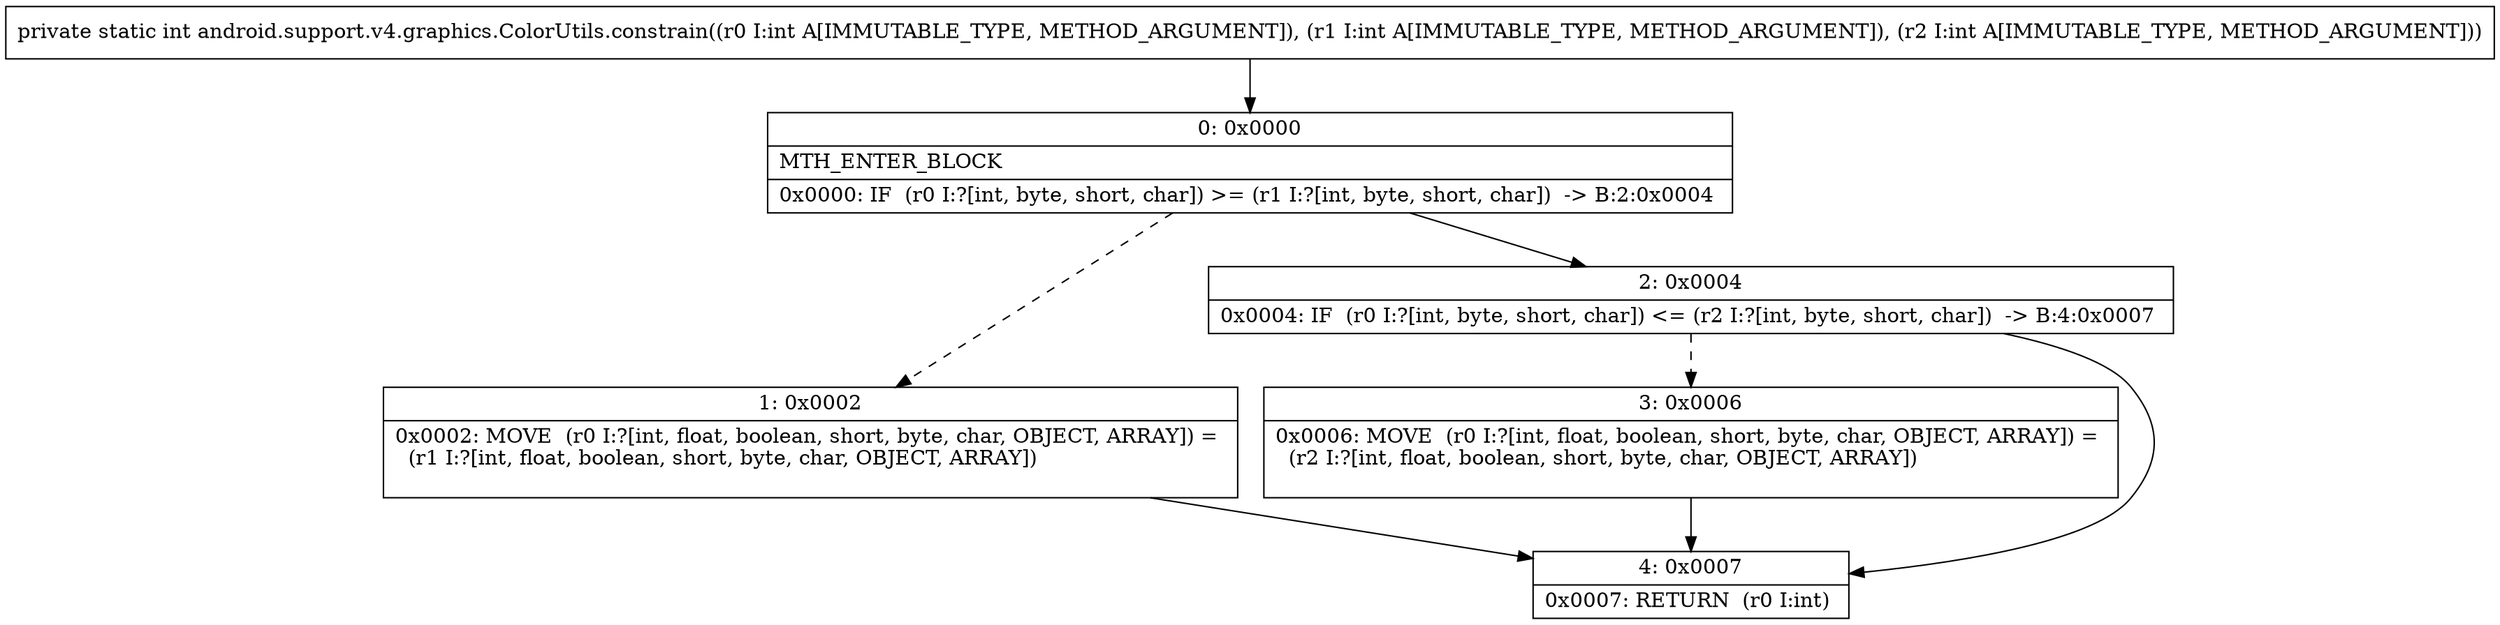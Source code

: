 digraph "CFG forandroid.support.v4.graphics.ColorUtils.constrain(III)I" {
Node_0 [shape=record,label="{0\:\ 0x0000|MTH_ENTER_BLOCK\l|0x0000: IF  (r0 I:?[int, byte, short, char]) \>= (r1 I:?[int, byte, short, char])  \-\> B:2:0x0004 \l}"];
Node_1 [shape=record,label="{1\:\ 0x0002|0x0002: MOVE  (r0 I:?[int, float, boolean, short, byte, char, OBJECT, ARRAY]) = \l  (r1 I:?[int, float, boolean, short, byte, char, OBJECT, ARRAY])\l \l}"];
Node_2 [shape=record,label="{2\:\ 0x0004|0x0004: IF  (r0 I:?[int, byte, short, char]) \<= (r2 I:?[int, byte, short, char])  \-\> B:4:0x0007 \l}"];
Node_3 [shape=record,label="{3\:\ 0x0006|0x0006: MOVE  (r0 I:?[int, float, boolean, short, byte, char, OBJECT, ARRAY]) = \l  (r2 I:?[int, float, boolean, short, byte, char, OBJECT, ARRAY])\l \l}"];
Node_4 [shape=record,label="{4\:\ 0x0007|0x0007: RETURN  (r0 I:int) \l}"];
MethodNode[shape=record,label="{private static int android.support.v4.graphics.ColorUtils.constrain((r0 I:int A[IMMUTABLE_TYPE, METHOD_ARGUMENT]), (r1 I:int A[IMMUTABLE_TYPE, METHOD_ARGUMENT]), (r2 I:int A[IMMUTABLE_TYPE, METHOD_ARGUMENT])) }"];
MethodNode -> Node_0;
Node_0 -> Node_1[style=dashed];
Node_0 -> Node_2;
Node_1 -> Node_4;
Node_2 -> Node_3[style=dashed];
Node_2 -> Node_4;
Node_3 -> Node_4;
}

